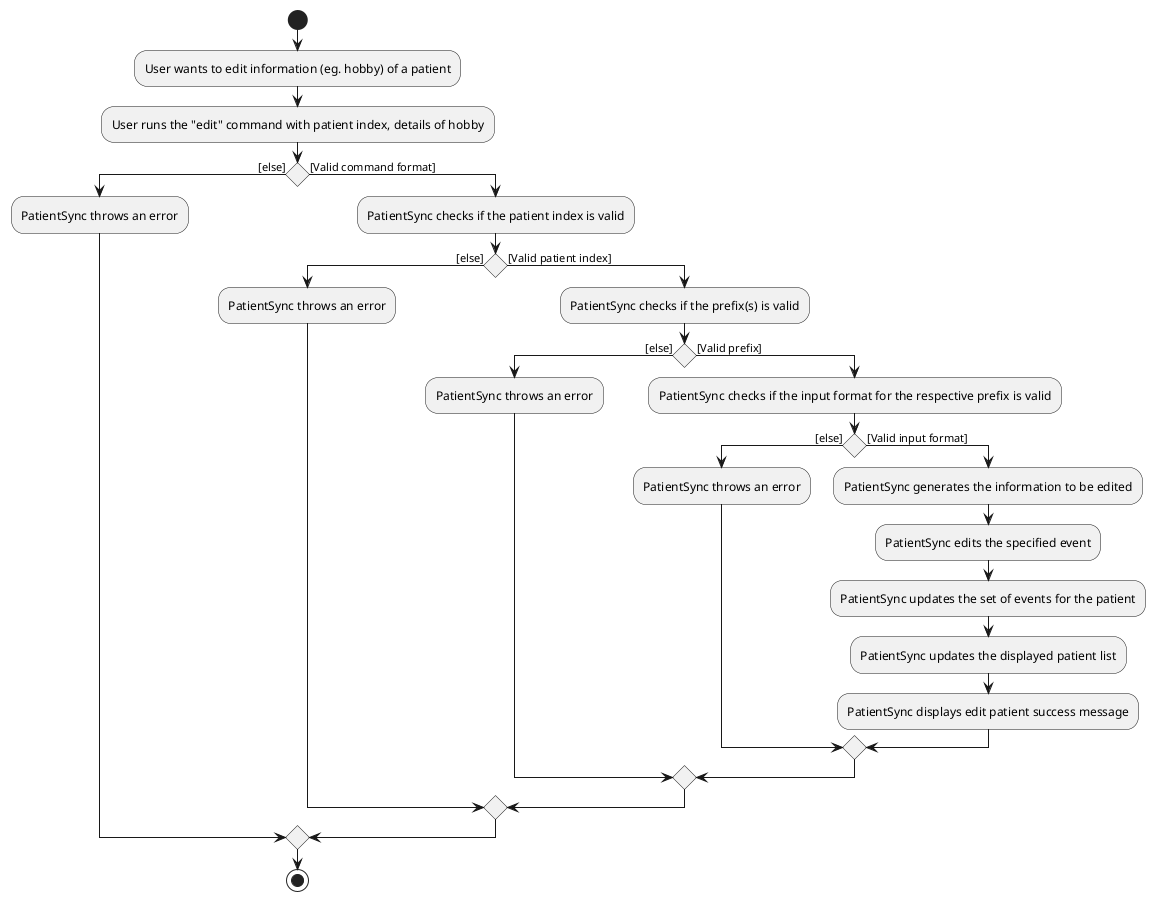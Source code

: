 @startuml
start
:User wants to edit information (eg. hobby) of a patient;
:User runs the "edit" command with patient index, details of hobby;
if () then ([else])
    :PatientSync throws an error;
else ([Valid command format])
    :PatientSync checks if the patient index is valid;
    if () then ([else])
        :PatientSync throws an error;
    else ([Valid patient index])
        :PatientSync checks if the prefix(s) is valid;
        if () then ([else])
            :PatientSync throws an error;
        else ([Valid prefix])
            :PatientSync checks if the input format for the respective prefix is valid;
            if () then ([else])
                :PatientSync throws an error;
            else ([Valid input format])
                :PatientSync generates the information to be edited;
                :PatientSync edits the specified event;
                :PatientSync updates the set of events for the patient;
                :PatientSync updates the displayed patient list;
                :PatientSync displays edit patient success message;
            endif
        endif
    endif
endif
stop
@enduml
